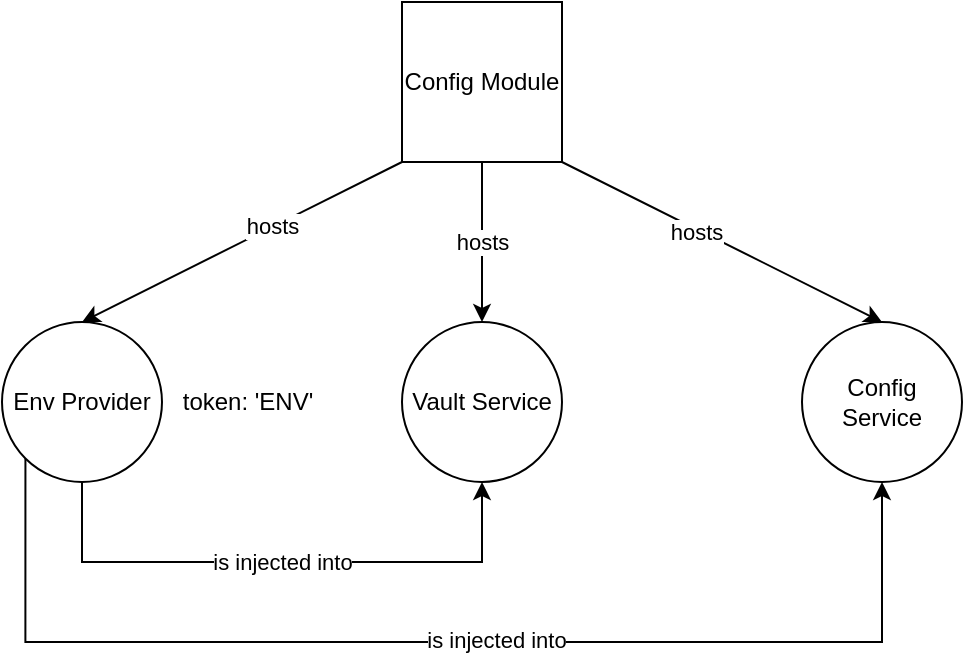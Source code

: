 <mxfile version="15.7.3" type="device"><diagram id="nek2dw-FWenBMzDcV-J_" name="Page-1"><mxGraphModel dx="946" dy="488" grid="1" gridSize="10" guides="1" tooltips="1" connect="1" arrows="1" fold="1" page="1" pageScale="1" pageWidth="827" pageHeight="1169" math="0" shadow="0"><root><mxCell id="0"/><mxCell id="1" parent="0"/><mxCell id="_g_VH7sHeOjBXaMbL6Mw-11" value="hosts" style="edgeStyle=orthogonalEdgeStyle;rounded=0;orthogonalLoop=1;jettySize=auto;html=1;exitX=0.5;exitY=1;exitDx=0;exitDy=0;entryX=0.5;entryY=0;entryDx=0;entryDy=0;" edge="1" parent="1" source="_g_VH7sHeOjBXaMbL6Mw-1" target="_g_VH7sHeOjBXaMbL6Mw-10"><mxGeometry relative="1" as="geometry"/></mxCell><mxCell id="_g_VH7sHeOjBXaMbL6Mw-1" value="Config Module" style="whiteSpace=wrap;html=1;aspect=fixed;" vertex="1" parent="1"><mxGeometry x="400" y="120" width="80" height="80" as="geometry"/></mxCell><mxCell id="_g_VH7sHeOjBXaMbL6Mw-2" value="Config Service" style="ellipse;whiteSpace=wrap;html=1;aspect=fixed;" vertex="1" parent="1"><mxGeometry x="600" y="280" width="80" height="80" as="geometry"/></mxCell><mxCell id="_g_VH7sHeOjBXaMbL6Mw-12" style="edgeStyle=orthogonalEdgeStyle;rounded=0;orthogonalLoop=1;jettySize=auto;html=1;exitX=0;exitY=1;exitDx=0;exitDy=0;entryX=0.5;entryY=1;entryDx=0;entryDy=0;" edge="1" parent="1" source="_g_VH7sHeOjBXaMbL6Mw-3" target="_g_VH7sHeOjBXaMbL6Mw-2"><mxGeometry relative="1" as="geometry"><mxPoint x="212" y="440" as="targetPoint"/><Array as="points"><mxPoint x="212" y="440"/><mxPoint x="640" y="440"/></Array></mxGeometry></mxCell><mxCell id="_g_VH7sHeOjBXaMbL6Mw-13" value="is injected into" style="edgeLabel;html=1;align=center;verticalAlign=middle;resizable=0;points=[];" vertex="1" connectable="0" parent="_g_VH7sHeOjBXaMbL6Mw-12"><mxGeometry x="0.09" y="1" relative="1" as="geometry"><mxPoint as="offset"/></mxGeometry></mxCell><mxCell id="_g_VH7sHeOjBXaMbL6Mw-3" value="Env Provider" style="ellipse;whiteSpace=wrap;html=1;aspect=fixed;" vertex="1" parent="1"><mxGeometry x="200" y="280" width="80" height="80" as="geometry"/></mxCell><mxCell id="_g_VH7sHeOjBXaMbL6Mw-4" value="" style="endArrow=classic;html=1;rounded=0;exitX=0;exitY=1;exitDx=0;exitDy=0;entryX=0.5;entryY=0;entryDx=0;entryDy=0;" edge="1" parent="1" source="_g_VH7sHeOjBXaMbL6Mw-1" target="_g_VH7sHeOjBXaMbL6Mw-3"><mxGeometry width="50" height="50" relative="1" as="geometry"><mxPoint x="390" y="310" as="sourcePoint"/><mxPoint x="440" y="260" as="targetPoint"/></mxGeometry></mxCell><mxCell id="_g_VH7sHeOjBXaMbL6Mw-6" value="hosts" style="edgeLabel;html=1;align=center;verticalAlign=middle;resizable=0;points=[];" vertex="1" connectable="0" parent="_g_VH7sHeOjBXaMbL6Mw-4"><mxGeometry x="-0.188" y="-1" relative="1" as="geometry"><mxPoint as="offset"/></mxGeometry></mxCell><mxCell id="_g_VH7sHeOjBXaMbL6Mw-5" value="" style="endArrow=classic;html=1;rounded=0;exitX=1;exitY=1;exitDx=0;exitDy=0;entryX=0.5;entryY=0;entryDx=0;entryDy=0;" edge="1" parent="1" source="_g_VH7sHeOjBXaMbL6Mw-1" target="_g_VH7sHeOjBXaMbL6Mw-2"><mxGeometry width="50" height="50" relative="1" as="geometry"><mxPoint x="390" y="310" as="sourcePoint"/><mxPoint x="440" y="260" as="targetPoint"/></mxGeometry></mxCell><mxCell id="_g_VH7sHeOjBXaMbL6Mw-7" value="hosts" style="edgeLabel;html=1;align=center;verticalAlign=middle;resizable=0;points=[];" vertex="1" connectable="0" parent="_g_VH7sHeOjBXaMbL6Mw-5"><mxGeometry x="-0.163" y="-1" relative="1" as="geometry"><mxPoint as="offset"/></mxGeometry></mxCell><mxCell id="_g_VH7sHeOjBXaMbL6Mw-8" value="token: 'ENV'" style="text;html=1;strokeColor=none;fillColor=none;align=center;verticalAlign=middle;whiteSpace=wrap;rounded=0;" vertex="1" parent="1"><mxGeometry x="280" y="305" width="86" height="30" as="geometry"/></mxCell><mxCell id="_g_VH7sHeOjBXaMbL6Mw-9" value="is injected into" style="endArrow=classic;html=1;rounded=0;exitX=0.5;exitY=1;exitDx=0;exitDy=0;entryX=0.5;entryY=1;entryDx=0;entryDy=0;" edge="1" parent="1" source="_g_VH7sHeOjBXaMbL6Mw-3" target="_g_VH7sHeOjBXaMbL6Mw-10"><mxGeometry width="50" height="50" relative="1" as="geometry"><mxPoint x="330" y="290" as="sourcePoint"/><mxPoint x="380" y="240" as="targetPoint"/><Array as="points"><mxPoint x="240" y="400"/><mxPoint x="440" y="400"/></Array></mxGeometry></mxCell><mxCell id="_g_VH7sHeOjBXaMbL6Mw-10" value="Vault Service" style="ellipse;whiteSpace=wrap;html=1;aspect=fixed;" vertex="1" parent="1"><mxGeometry x="400" y="280" width="80" height="80" as="geometry"/></mxCell></root></mxGraphModel></diagram></mxfile>